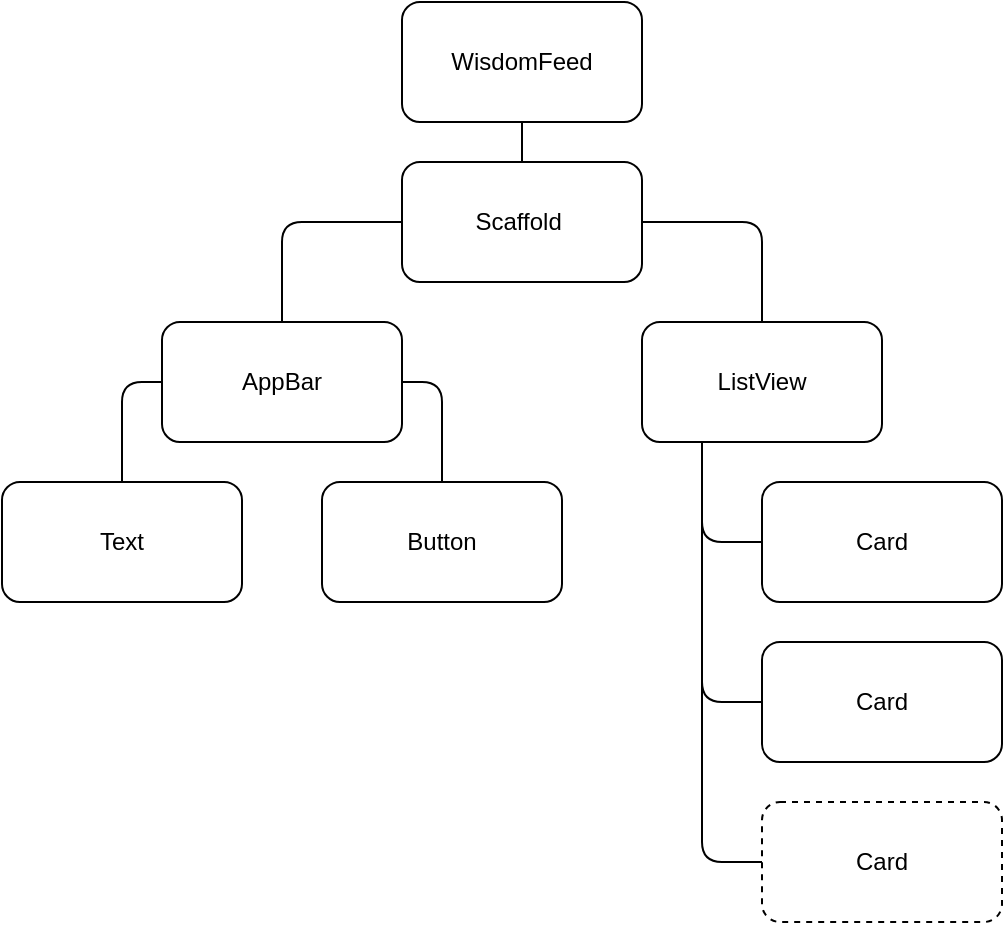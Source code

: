 <mxfile version="11.3.1" type="device" pages="1"><diagram id="Ub6RLY9GAdINJz4hDl2P" name="Page-1"><mxGraphModel dx="920" dy="514" grid="1" gridSize="10" guides="1" tooltips="1" connect="1" arrows="1" fold="1" page="1" pageScale="1" pageWidth="827" pageHeight="1169" math="0" shadow="0"><root><mxCell id="0"/><mxCell id="1" parent="0"/><mxCell id="qu9nmERsCuVK4IryuDjw-12" style="edgeStyle=orthogonalEdgeStyle;rounded=1;orthogonalLoop=1;jettySize=auto;html=1;exitX=0.5;exitY=1;exitDx=0;exitDy=0;strokeColor=#000000;endArrow=none;endFill=0;" edge="1" parent="1" source="qu9nmERsCuVK4IryuDjw-1" target="qu9nmERsCuVK4IryuDjw-2"><mxGeometry relative="1" as="geometry"/></mxCell><mxCell id="qu9nmERsCuVK4IryuDjw-1" value="WisdomFeed" style="rounded=1;whiteSpace=wrap;html=1;" vertex="1" parent="1"><mxGeometry x="310" y="20" width="120" height="60" as="geometry"/></mxCell><mxCell id="qu9nmERsCuVK4IryuDjw-13" style="edgeStyle=orthogonalEdgeStyle;rounded=1;orthogonalLoop=1;jettySize=auto;html=1;exitX=0;exitY=0.5;exitDx=0;exitDy=0;endArrow=none;endFill=0;" edge="1" parent="1" source="qu9nmERsCuVK4IryuDjw-2" target="qu9nmERsCuVK4IryuDjw-3"><mxGeometry relative="1" as="geometry"/></mxCell><mxCell id="qu9nmERsCuVK4IryuDjw-14" style="edgeStyle=orthogonalEdgeStyle;rounded=1;orthogonalLoop=1;jettySize=auto;html=1;endArrow=none;endFill=0;exitX=1;exitY=0.5;exitDx=0;exitDy=0;" edge="1" parent="1" source="qu9nmERsCuVK4IryuDjw-2" target="qu9nmERsCuVK4IryuDjw-8"><mxGeometry relative="1" as="geometry"/></mxCell><mxCell id="qu9nmERsCuVK4IryuDjw-2" value="Scaffold&amp;nbsp;" style="rounded=1;whiteSpace=wrap;html=1;" vertex="1" parent="1"><mxGeometry x="310" y="100" width="120" height="60" as="geometry"/></mxCell><mxCell id="qu9nmERsCuVK4IryuDjw-16" style="edgeStyle=orthogonalEdgeStyle;rounded=1;orthogonalLoop=1;jettySize=auto;html=1;entryX=0.5;entryY=0;entryDx=0;entryDy=0;exitX=0;exitY=0.5;exitDx=0;exitDy=0;endArrow=none;endFill=0;" edge="1" parent="1" source="qu9nmERsCuVK4IryuDjw-3" target="qu9nmERsCuVK4IryuDjw-4"><mxGeometry relative="1" as="geometry"/></mxCell><mxCell id="qu9nmERsCuVK4IryuDjw-17" style="edgeStyle=orthogonalEdgeStyle;rounded=1;orthogonalLoop=1;jettySize=auto;html=1;exitX=1;exitY=0.5;exitDx=0;exitDy=0;endArrow=none;endFill=0;" edge="1" parent="1" source="qu9nmERsCuVK4IryuDjw-3" target="qu9nmERsCuVK4IryuDjw-7"><mxGeometry relative="1" as="geometry"/></mxCell><mxCell id="qu9nmERsCuVK4IryuDjw-3" value="AppBar" style="rounded=1;whiteSpace=wrap;html=1;" vertex="1" parent="1"><mxGeometry x="190" y="180" width="120" height="60" as="geometry"/></mxCell><mxCell id="qu9nmERsCuVK4IryuDjw-4" value="Text" style="rounded=1;whiteSpace=wrap;html=1;" vertex="1" parent="1"><mxGeometry x="110" y="260" width="120" height="60" as="geometry"/></mxCell><mxCell id="qu9nmERsCuVK4IryuDjw-7" value="Button" style="rounded=1;whiteSpace=wrap;html=1;" vertex="1" parent="1"><mxGeometry x="270" y="260" width="120" height="60" as="geometry"/></mxCell><mxCell id="qu9nmERsCuVK4IryuDjw-18" style="edgeStyle=orthogonalEdgeStyle;rounded=1;orthogonalLoop=1;jettySize=auto;html=1;exitX=0.25;exitY=1;exitDx=0;exitDy=0;entryX=0;entryY=0.5;entryDx=0;entryDy=0;endArrow=none;endFill=0;" edge="1" parent="1" source="qu9nmERsCuVK4IryuDjw-8" target="qu9nmERsCuVK4IryuDjw-9"><mxGeometry relative="1" as="geometry"/></mxCell><mxCell id="qu9nmERsCuVK4IryuDjw-19" style="edgeStyle=orthogonalEdgeStyle;rounded=1;orthogonalLoop=1;jettySize=auto;html=1;entryX=0;entryY=0.5;entryDx=0;entryDy=0;exitX=0.25;exitY=1;exitDx=0;exitDy=0;endArrow=none;endFill=0;" edge="1" parent="1" source="qu9nmERsCuVK4IryuDjw-8" target="qu9nmERsCuVK4IryuDjw-10"><mxGeometry relative="1" as="geometry"/></mxCell><mxCell id="qu9nmERsCuVK4IryuDjw-22" style="edgeStyle=orthogonalEdgeStyle;rounded=1;orthogonalLoop=1;jettySize=auto;html=1;entryX=0;entryY=0.5;entryDx=0;entryDy=0;exitX=0.25;exitY=1;exitDx=0;exitDy=0;endArrow=none;endFill=0;" edge="1" parent="1" source="qu9nmERsCuVK4IryuDjw-8" target="qu9nmERsCuVK4IryuDjw-11"><mxGeometry relative="1" as="geometry"/></mxCell><mxCell id="qu9nmERsCuVK4IryuDjw-8" value="ListView" style="rounded=1;whiteSpace=wrap;html=1;" vertex="1" parent="1"><mxGeometry x="430" y="180" width="120" height="60" as="geometry"/></mxCell><mxCell id="qu9nmERsCuVK4IryuDjw-9" value="Card" style="rounded=1;whiteSpace=wrap;html=1;" vertex="1" parent="1"><mxGeometry x="490" y="260" width="120" height="60" as="geometry"/></mxCell><mxCell id="qu9nmERsCuVK4IryuDjw-10" value="Card" style="rounded=1;whiteSpace=wrap;html=1;" vertex="1" parent="1"><mxGeometry x="490" y="340" width="120" height="60" as="geometry"/></mxCell><mxCell id="qu9nmERsCuVK4IryuDjw-11" value="Card" style="rounded=1;whiteSpace=wrap;html=1;dashed=1;" vertex="1" parent="1"><mxGeometry x="490" y="420" width="120" height="60" as="geometry"/></mxCell></root></mxGraphModel></diagram></mxfile>